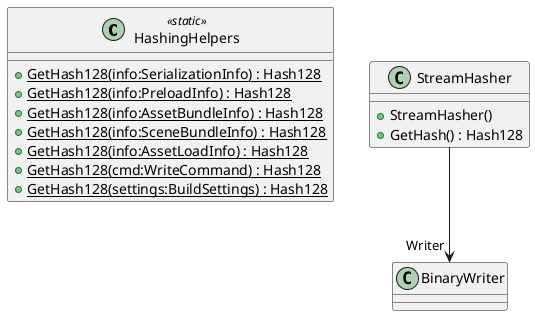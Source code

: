 @startuml
class HashingHelpers <<static>> {
    + {static} GetHash128(info:SerializationInfo) : Hash128
    + {static} GetHash128(info:PreloadInfo) : Hash128
    + {static} GetHash128(info:AssetBundleInfo) : Hash128
    + {static} GetHash128(info:SceneBundleInfo) : Hash128
    + {static} GetHash128(info:AssetLoadInfo) : Hash128
    + {static} GetHash128(cmd:WriteCommand) : Hash128
    + {static} GetHash128(settings:BuildSettings) : Hash128
}
class StreamHasher {
    + StreamHasher()
    + GetHash() : Hash128
}
StreamHasher --> "Writer" BinaryWriter
@enduml
